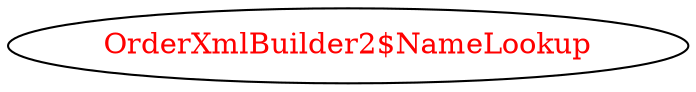 digraph dependencyGraph {
 concentrate=true;
 ranksep="2.0";
 rankdir="LR"; 
 splines="ortho";
"OrderXmlBuilder2$NameLookup" [fontcolor="red"];
}